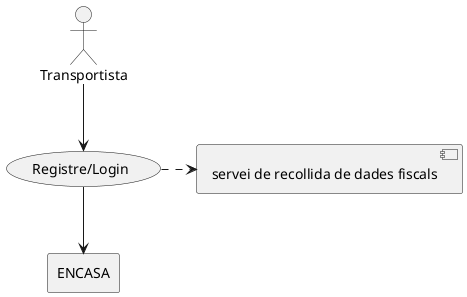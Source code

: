 @startuml

rectangle "ENCASA" as e  

actor Transportista 

Transportista --> (Registre/Login)

(Registre/Login) --> e 
(Registre/Login) .> [servei de recollida de dades fiscals]




@enduml
